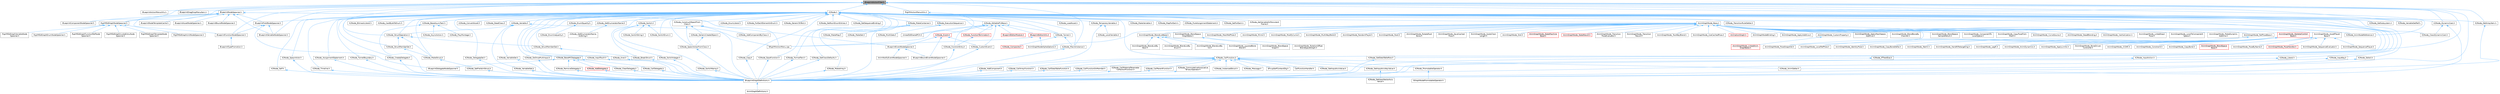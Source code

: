 digraph "BlueprintActionFilter.h"
{
 // INTERACTIVE_SVG=YES
 // LATEX_PDF_SIZE
  bgcolor="transparent";
  edge [fontname=Helvetica,fontsize=10,labelfontname=Helvetica,labelfontsize=10];
  node [fontname=Helvetica,fontsize=10,shape=box,height=0.2,width=0.4];
  Node1 [id="Node000001",label="BlueprintActionFilter.h",height=0.2,width=0.4,color="gray40", fillcolor="grey60", style="filled", fontcolor="black",tooltip=" "];
  Node1 -> Node2 [id="edge1_Node000001_Node000002",dir="back",color="steelblue1",style="solid",tooltip=" "];
  Node2 [id="Node000002",label="BlueprintActionMenuUtils.h",height=0.2,width=0.4,color="grey40", fillcolor="white", style="filled",URL="$d3/dad/BlueprintActionMenuUtils_8h.html",tooltip=" "];
  Node1 -> Node3 [id="edge2_Node000001_Node000003",dir="back",color="steelblue1",style="solid",tooltip=" "];
  Node3 [id="Node000003",label="BlueprintComponentNodeSpawner.h",height=0.2,width=0.4,color="grey40", fillcolor="white", style="filled",URL="$d2/d98/BlueprintComponentNodeSpawner_8h.html",tooltip=" "];
  Node1 -> Node4 [id="edge3_Node000001_Node000004",dir="back",color="steelblue1",style="solid",tooltip=" "];
  Node4 [id="Node000004",label="BlueprintDragDropMenuItem.h",height=0.2,width=0.4,color="grey40", fillcolor="white", style="filled",URL="$dc/deb/BlueprintDragDropMenuItem_8h.html",tooltip=" "];
  Node1 -> Node5 [id="edge4_Node000001_Node000005",dir="back",color="steelblue1",style="solid",tooltip=" "];
  Node5 [id="Node000005",label="BlueprintFunctionNodeSpawner.h",height=0.2,width=0.4,color="grey40", fillcolor="white", style="filled",URL="$d0/d59/BlueprintFunctionNodeSpawner_8h.html",tooltip=" "];
  Node5 -> Node6 [id="edge5_Node000005_Node000006",dir="back",color="steelblue1",style="solid",tooltip=" "];
  Node6 [id="Node000006",label="BlueprintTypePromotion.h",height=0.2,width=0.4,color="grey40", fillcolor="white", style="filled",URL="$d2/d23/BlueprintTypePromotion_8h.html",tooltip=" "];
  Node1 -> Node7 [id="edge6_Node000001_Node000007",dir="back",color="steelblue1",style="solid",tooltip=" "];
  Node7 [id="Node000007",label="BlueprintNodeSpawner.h",height=0.2,width=0.4,color="grey40", fillcolor="white", style="filled",URL="$d1/de9/BlueprintNodeSpawner_8h.html",tooltip=" "];
  Node7 -> Node8 [id="edge7_Node000007_Node000008",dir="back",color="steelblue1",style="solid",tooltip=" "];
  Node8 [id="Node000008",label="BlueprintAssetNodeSpawner.h",height=0.2,width=0.4,color="grey40", fillcolor="white", style="filled",URL="$d2/d56/BlueprintAssetNodeSpawner_8h.html",tooltip=" "];
  Node7 -> Node9 [id="edge8_Node000007_Node000009",dir="back",color="steelblue1",style="solid",tooltip=" "];
  Node9 [id="Node000009",label="BlueprintBoundNodeSpawner.h",height=0.2,width=0.4,color="grey40", fillcolor="white", style="filled",URL="$d4/da4/BlueprintBoundNodeSpawner_8h.html",tooltip=" "];
  Node7 -> Node3 [id="edge9_Node000007_Node000003",dir="back",color="steelblue1",style="solid",tooltip=" "];
  Node7 -> Node10 [id="edge10_Node000007_Node000010",dir="back",color="steelblue1",style="solid",tooltip=" "];
  Node10 [id="Node000010",label="BlueprintEventNodeSpawner.h",height=0.2,width=0.4,color="grey40", fillcolor="white", style="filled",URL="$d4/dd3/BlueprintEventNodeSpawner_8h.html",tooltip=" "];
  Node10 -> Node11 [id="edge11_Node000010_Node000011",dir="back",color="steelblue1",style="solid",tooltip=" "];
  Node11 [id="Node000011",label="AnimNotifyEventNodeSpawner.h",height=0.2,width=0.4,color="grey40", fillcolor="white", style="filled",URL="$d9/d16/AnimNotifyEventNodeSpawner_8h.html",tooltip=" "];
  Node10 -> Node12 [id="edge12_Node000010_Node000012",dir="back",color="steelblue1",style="solid",tooltip=" "];
  Node12 [id="Node000012",label="BlueprintBoundEventNodeSpawner.h",height=0.2,width=0.4,color="grey40", fillcolor="white", style="filled",URL="$dc/d31/BlueprintBoundEventNodeSpawner_8h.html",tooltip=" "];
  Node7 -> Node13 [id="edge13_Node000007_Node000013",dir="back",color="steelblue1",style="solid",tooltip=" "];
  Node13 [id="Node000013",label="BlueprintFieldNodeSpawner.h",height=0.2,width=0.4,color="grey40", fillcolor="white", style="filled",URL="$da/d70/BlueprintFieldNodeSpawner_8h.html",tooltip=" "];
  Node13 -> Node14 [id="edge14_Node000013_Node000014",dir="back",color="steelblue1",style="solid",tooltip=" "];
  Node14 [id="Node000014",label="BlueprintDelegateNodeSpawner.h",height=0.2,width=0.4,color="grey40", fillcolor="white", style="filled",URL="$dc/d16/BlueprintDelegateNodeSpawner_8h.html",tooltip=" "];
  Node13 -> Node5 [id="edge15_Node000013_Node000005",dir="back",color="steelblue1",style="solid",tooltip=" "];
  Node13 -> Node15 [id="edge16_Node000013_Node000015",dir="back",color="steelblue1",style="solid",tooltip=" "];
  Node15 [id="Node000015",label="BlueprintVariableNodeSpawner.h",height=0.2,width=0.4,color="grey40", fillcolor="white", style="filled",URL="$db/dba/BlueprintVariableNodeSpawner_8h.html",tooltip=" "];
  Node7 -> Node5 [id="edge17_Node000007_Node000005",dir="back",color="steelblue1",style="solid",tooltip=" "];
  Node7 -> Node16 [id="edge18_Node000007_Node000016",dir="back",color="steelblue1",style="solid",tooltip=" "];
  Node16 [id="Node000016",label="BlueprintNodeTemplateCache.h",height=0.2,width=0.4,color="grey40", fillcolor="white", style="filled",URL="$d7/d87/BlueprintNodeTemplateCache_8h.html",tooltip=" "];
  Node7 -> Node15 [id="edge19_Node000007_Node000015",dir="back",color="steelblue1",style="solid",tooltip=" "];
  Node7 -> Node17 [id="edge20_Node000007_Node000017",dir="back",color="steelblue1",style="solid",tooltip=" "];
  Node17 [id="Node000017",label="RigVMEdGraphNodeSpawner.h",height=0.2,width=0.4,color="grey40", fillcolor="white", style="filled",URL="$d4/d8b/RigVMEdGraphNodeSpawner_8h.html",tooltip=" "];
  Node17 -> Node18 [id="edge21_Node000017_Node000018",dir="back",color="steelblue1",style="solid",tooltip=" "];
  Node18 [id="Node000018",label="RigVMEdGraphEnumNodeSpawner.h",height=0.2,width=0.4,color="grey40", fillcolor="white", style="filled",URL="$d3/dfd/RigVMEdGraphEnumNodeSpawner_8h.html",tooltip=" "];
  Node17 -> Node19 [id="edge22_Node000017_Node000019",dir="back",color="steelblue1",style="solid",tooltip=" "];
  Node19 [id="Node000019",label="RigVMEdGraphFunctionRefNode\lSpawner.h",height=0.2,width=0.4,color="grey40", fillcolor="white", style="filled",URL="$d3/d16/RigVMEdGraphFunctionRefNodeSpawner_8h.html",tooltip=" "];
  Node17 -> Node20 [id="edge23_Node000017_Node000020",dir="back",color="steelblue1",style="solid",tooltip=" "];
  Node20 [id="Node000020",label="RigVMEdGraphInvokeEntryNode\lSpawner.h",height=0.2,width=0.4,color="grey40", fillcolor="white", style="filled",URL="$d9/de6/RigVMEdGraphInvokeEntryNodeSpawner_8h.html",tooltip=" "];
  Node17 -> Node21 [id="edge24_Node000017_Node000021",dir="back",color="steelblue1",style="solid",tooltip=" "];
  Node21 [id="Node000021",label="RigVMEdGraphTemplateNode\lSpawner.h",height=0.2,width=0.4,color="grey40", fillcolor="white", style="filled",URL="$d9/d6c/RigVMEdGraphTemplateNodeSpawner_8h.html",tooltip=" "];
  Node17 -> Node22 [id="edge25_Node000017_Node000022",dir="back",color="steelblue1",style="solid",tooltip=" "];
  Node22 [id="Node000022",label="RigVMEdGraphUnitNodeSpawner.h",height=0.2,width=0.4,color="grey40", fillcolor="white", style="filled",URL="$d3/d6b/RigVMEdGraphUnitNodeSpawner_8h.html",tooltip=" "];
  Node17 -> Node23 [id="edge26_Node000017_Node000023",dir="back",color="steelblue1",style="solid",tooltip=" "];
  Node23 [id="Node000023",label="RigVMEdGraphVariableNode\lSpawner.h",height=0.2,width=0.4,color="grey40", fillcolor="white", style="filled",URL="$d0/d83/RigVMEdGraphVariableNodeSpawner_8h.html",tooltip=" "];
  Node7 -> Node24 [id="edge27_Node000007_Node000024",dir="back",color="steelblue1",style="solid",tooltip=" "];
  Node24 [id="Node000024",label="SRigVMActionMenu.cpp",height=0.2,width=0.4,color="grey40", fillcolor="white", style="filled",URL="$dc/d4c/SRigVMActionMenu_8cpp.html",tooltip=" "];
  Node1 -> Node15 [id="edge28_Node000001_Node000015",dir="back",color="steelblue1",style="solid",tooltip=" "];
  Node1 -> Node25 [id="edge29_Node000001_Node000025",dir="back",color="steelblue1",style="solid",tooltip=" "];
  Node25 [id="Node000025",label="K2Node.h",height=0.2,width=0.4,color="grey40", fillcolor="white", style="filled",URL="$d5/d94/K2Node_8h.html",tooltip=" "];
  Node25 -> Node26 [id="edge30_Node000025_Node000026",dir="back",color="steelblue1",style="solid",tooltip=" "];
  Node26 [id="Node000026",label="AnimGraphNode_Base.h",height=0.2,width=0.4,color="grey40", fillcolor="white", style="filled",URL="$d0/dfb/AnimGraphNode__Base_8h.html",tooltip=" "];
  Node26 -> Node27 [id="edge31_Node000026_Node000027",dir="back",color="steelblue1",style="solid",tooltip=" "];
  Node27 [id="Node000027",label="AnimGraphNodeAlphaOptions.h",height=0.2,width=0.4,color="grey40", fillcolor="white", style="filled",URL="$d6/df6/AnimGraphNodeAlphaOptions_8h.html",tooltip=" "];
  Node26 -> Node28 [id="edge32_Node000026_Node000028",dir="back",color="steelblue1",style="solid",tooltip=" "];
  Node28 [id="Node000028",label="AnimGraphNodeBinding.h",height=0.2,width=0.4,color="grey40", fillcolor="white", style="filled",URL="$d6/d3b/AnimGraphNodeBinding_8h.html",tooltip=" "];
  Node26 -> Node29 [id="edge33_Node000026_Node000029",dir="back",color="steelblue1",style="solid",tooltip=" "];
  Node29 [id="Node000029",label="AnimGraphNode_ApplyAdditive.h",height=0.2,width=0.4,color="grey40", fillcolor="white", style="filled",URL="$da/d67/AnimGraphNode__ApplyAdditive_8h.html",tooltip=" "];
  Node26 -> Node30 [id="edge34_Node000026_Node000030",dir="back",color="steelblue1",style="solid",tooltip=" "];
  Node30 [id="Node000030",label="AnimGraphNode_ApplyMeshSpace\lAdditive.h",height=0.2,width=0.4,color="grey40", fillcolor="white", style="filled",URL="$dd/dc4/AnimGraphNode__ApplyMeshSpaceAdditive_8h.html",tooltip=" "];
  Node26 -> Node31 [id="edge35_Node000026_Node000031",dir="back",color="steelblue1",style="solid",tooltip=" "];
  Node31 [id="Node000031",label="AnimGraphNode_AssetPlayer\lBase.h",height=0.2,width=0.4,color="grey40", fillcolor="white", style="filled",URL="$d1/d4f/AnimGraphNode__AssetPlayerBase_8h.html",tooltip=" "];
  Node31 -> Node32 [id="edge36_Node000031_Node000032",dir="back",color="steelblue1",style="solid",tooltip=" "];
  Node32 [id="Node000032",label="AnimGraphNode_BlendSpace\lBase.h",height=0.2,width=0.4,color="red", fillcolor="#FFF0F0", style="filled",URL="$d7/d6d/AnimGraphNode__BlendSpaceBase_8h.html",tooltip=" "];
  Node31 -> Node37 [id="edge37_Node000031_Node000037",dir="back",color="steelblue1",style="solid",tooltip=" "];
  Node37 [id="Node000037",label="AnimGraphNode_PoseByName.h",height=0.2,width=0.4,color="grey40", fillcolor="white", style="filled",URL="$d7/d02/AnimGraphNode__PoseByName_8h.html",tooltip=" "];
  Node31 -> Node38 [id="edge38_Node000031_Node000038",dir="back",color="steelblue1",style="solid",tooltip=" "];
  Node38 [id="Node000038",label="AnimGraphNode_PoseHandler.h",height=0.2,width=0.4,color="red", fillcolor="#FFF0F0", style="filled",URL="$df/dfb/AnimGraphNode__PoseHandler_8h.html",tooltip=" "];
  Node31 -> Node41 [id="edge39_Node000031_Node000041",dir="back",color="steelblue1",style="solid",tooltip=" "];
  Node41 [id="Node000041",label="AnimGraphNode_SequenceEvaluator.h",height=0.2,width=0.4,color="grey40", fillcolor="white", style="filled",URL="$d1/d1c/AnimGraphNode__SequenceEvaluator_8h.html",tooltip=" "];
  Node31 -> Node42 [id="edge40_Node000031_Node000042",dir="back",color="steelblue1",style="solid",tooltip=" "];
  Node42 [id="Node000042",label="AnimGraphNode_SequencePlayer.h",height=0.2,width=0.4,color="grey40", fillcolor="white", style="filled",URL="$d2/d91/AnimGraphNode__SequencePlayer_8h.html",tooltip=" "];
  Node26 -> Node43 [id="edge41_Node000026_Node000043",dir="back",color="steelblue1",style="solid",tooltip=" "];
  Node43 [id="Node000043",label="AnimGraphNode_BlendBoneBy\lChannel.h",height=0.2,width=0.4,color="grey40", fillcolor="white", style="filled",URL="$de/da9/AnimGraphNode__BlendBoneByChannel_8h.html",tooltip=" "];
  Node26 -> Node44 [id="edge42_Node000026_Node000044",dir="back",color="steelblue1",style="solid",tooltip=" "];
  Node44 [id="Node000044",label="AnimGraphNode_BlendListBase.h",height=0.2,width=0.4,color="grey40", fillcolor="white", style="filled",URL="$d7/d20/AnimGraphNode__BlendListBase_8h.html",tooltip=" "];
  Node44 -> Node45 [id="edge43_Node000044_Node000045",dir="back",color="steelblue1",style="solid",tooltip=" "];
  Node45 [id="Node000045",label="AnimGraphNode_BlendListBy\lBool.h",height=0.2,width=0.4,color="grey40", fillcolor="white", style="filled",URL="$d9/d9d/AnimGraphNode__BlendListByBool_8h.html",tooltip=" "];
  Node44 -> Node46 [id="edge44_Node000044_Node000046",dir="back",color="steelblue1",style="solid",tooltip=" "];
  Node46 [id="Node000046",label="AnimGraphNode_BlendListBy\lEnum.h",height=0.2,width=0.4,color="grey40", fillcolor="white", style="filled",URL="$de/d60/AnimGraphNode__BlendListByEnum_8h.html",tooltip=" "];
  Node44 -> Node47 [id="edge45_Node000044_Node000047",dir="back",color="steelblue1",style="solid",tooltip=" "];
  Node47 [id="Node000047",label="AnimGraphNode_BlendListBy\lInt.h",height=0.2,width=0.4,color="grey40", fillcolor="white", style="filled",URL="$dc/df2/AnimGraphNode__BlendListByInt_8h.html",tooltip=" "];
  Node44 -> Node48 [id="edge46_Node000044_Node000048",dir="back",color="steelblue1",style="solid",tooltip=" "];
  Node48 [id="Node000048",label="AnimGraphNode_LayeredBone\lBlend.h",height=0.2,width=0.4,color="grey40", fillcolor="white", style="filled",URL="$d2/d01/AnimGraphNode__LayeredBoneBlend_8h.html",tooltip=" "];
  Node26 -> Node49 [id="edge47_Node000026_Node000049",dir="back",color="steelblue1",style="solid",tooltip=" "];
  Node49 [id="Node000049",label="AnimGraphNode_BlendSpace\lGraphBase.h",height=0.2,width=0.4,color="grey40", fillcolor="white", style="filled",URL="$d6/d44/AnimGraphNode__BlendSpaceGraphBase_8h.html",tooltip=" "];
  Node49 -> Node50 [id="edge48_Node000049_Node000050",dir="back",color="steelblue1",style="solid",tooltip=" "];
  Node50 [id="Node000050",label="AnimGraphNode_BlendSpace\lGraph.h",height=0.2,width=0.4,color="grey40", fillcolor="white", style="filled",URL="$d7/d81/AnimGraphNode__BlendSpaceGraph_8h.html",tooltip=" "];
  Node49 -> Node51 [id="edge49_Node000049_Node000051",dir="back",color="steelblue1",style="solid",tooltip=" "];
  Node51 [id="Node000051",label="AnimGraphNode_RotationOffset\lBlendSpaceGraph.h",height=0.2,width=0.4,color="grey40", fillcolor="white", style="filled",URL="$d0/d4c/AnimGraphNode__RotationOffsetBlendSpaceGraph_8h.html",tooltip=" "];
  Node26 -> Node52 [id="edge50_Node000026_Node000052",dir="back",color="steelblue1",style="solid",tooltip=" "];
  Node52 [id="Node000052",label="AnimGraphNode_BlendSpace\lSampleResult.h",height=0.2,width=0.4,color="grey40", fillcolor="white", style="filled",URL="$de/df8/AnimGraphNode__BlendSpaceSampleResult_8h.html",tooltip=" "];
  Node26 -> Node53 [id="edge51_Node000026_Node000053",dir="back",color="steelblue1",style="solid",tooltip=" "];
  Node53 [id="Node000053",label="AnimGraphNode_ComponentTo\lLocalSpace.h",height=0.2,width=0.4,color="grey40", fillcolor="white", style="filled",URL="$d1/d3f/AnimGraphNode__ComponentToLocalSpace_8h.html",tooltip=" "];
  Node26 -> Node54 [id="edge52_Node000026_Node000054",dir="back",color="steelblue1",style="solid",tooltip=" "];
  Node54 [id="Node000054",label="AnimGraphNode_CopyPoseFrom\lMesh.h",height=0.2,width=0.4,color="grey40", fillcolor="white", style="filled",URL="$d6/d71/AnimGraphNode__CopyPoseFromMesh_8h.html",tooltip=" "];
  Node26 -> Node55 [id="edge53_Node000026_Node000055",dir="back",color="steelblue1",style="solid",tooltip=" "];
  Node55 [id="Node000055",label="AnimGraphNode_CurveSource.h",height=0.2,width=0.4,color="grey40", fillcolor="white", style="filled",URL="$dc/de5/AnimGraphNode__CurveSource_8h.html",tooltip=" "];
  Node26 -> Node56 [id="edge54_Node000026_Node000056",dir="back",color="steelblue1",style="solid",tooltip=" "];
  Node56 [id="Node000056",label="AnimGraphNode_CustomProperty.h",height=0.2,width=0.4,color="grey40", fillcolor="white", style="filled",URL="$d8/d3f/AnimGraphNode__CustomProperty_8h.html",tooltip=" "];
  Node56 -> Node57 [id="edge55_Node000056_Node000057",dir="back",color="steelblue1",style="solid",tooltip=" "];
  Node57 [id="Node000057",label="AnimGraphNode_LinkedAnim\lGraphBase.h",height=0.2,width=0.4,color="red", fillcolor="#FFF0F0", style="filled",URL="$d5/de1/AnimGraphNode__LinkedAnimGraphBase_8h.html",tooltip=" "];
  Node26 -> Node60 [id="edge56_Node000026_Node000060",dir="back",color="steelblue1",style="solid",tooltip=" "];
  Node60 [id="Node000060",label="AnimGraphNode_DeadBlending.h",height=0.2,width=0.4,color="grey40", fillcolor="white", style="filled",URL="$d8/d73/AnimGraphNode__DeadBlending_8h.html",tooltip=" "];
  Node26 -> Node61 [id="edge57_Node000026_Node000061",dir="back",color="steelblue1",style="solid",tooltip=" "];
  Node61 [id="Node000061",label="AnimGraphNode_Inertialization.h",height=0.2,width=0.4,color="grey40", fillcolor="white", style="filled",URL="$d7/d66/AnimGraphNode__Inertialization_8h.html",tooltip=" "];
  Node26 -> Node62 [id="edge58_Node000026_Node000062",dir="back",color="steelblue1",style="solid",tooltip=" "];
  Node62 [id="Node000062",label="AnimGraphNode_LinkedInput\lPose.h",height=0.2,width=0.4,color="grey40", fillcolor="white", style="filled",URL="$d7/d8c/AnimGraphNode__LinkedInputPose_8h.html",tooltip=" "];
  Node26 -> Node63 [id="edge59_Node000026_Node000063",dir="back",color="steelblue1",style="solid",tooltip=" "];
  Node63 [id="Node000063",label="AnimGraphNode_LocalToComponent\lSpace.h",height=0.2,width=0.4,color="grey40", fillcolor="white", style="filled",URL="$d6/d01/AnimGraphNode__LocalToComponentSpace_8h.html",tooltip=" "];
  Node26 -> Node64 [id="edge60_Node000026_Node000064",dir="back",color="steelblue1",style="solid",tooltip=" "];
  Node64 [id="Node000064",label="AnimGraphNode_MakeDynamic\lAdditive.h",height=0.2,width=0.4,color="grey40", fillcolor="white", style="filled",URL="$d4/dc9/AnimGraphNode__MakeDynamicAdditive_8h.html",tooltip=" "];
  Node26 -> Node65 [id="edge61_Node000026_Node000065",dir="back",color="steelblue1",style="solid",tooltip=" "];
  Node65 [id="Node000065",label="AnimGraphNode_MeshRefPose.h",height=0.2,width=0.4,color="grey40", fillcolor="white", style="filled",URL="$d3/d58/AnimGraphNode__MeshRefPose_8h.html",tooltip=" "];
  Node26 -> Node66 [id="edge62_Node000026_Node000066",dir="back",color="steelblue1",style="solid",tooltip=" "];
  Node66 [id="Node000066",label="AnimGraphNode_Mirror.h",height=0.2,width=0.4,color="grey40", fillcolor="white", style="filled",URL="$de/d96/AnimGraphNode__Mirror_8h.html",tooltip=" "];
  Node26 -> Node67 [id="edge63_Node000026_Node000067",dir="back",color="steelblue1",style="solid",tooltip=" "];
  Node67 [id="Node000067",label="AnimGraphNode_ModifyCurve.h",height=0.2,width=0.4,color="grey40", fillcolor="white", style="filled",URL="$d5/d09/AnimGraphNode__ModifyCurve_8h.html",tooltip=" "];
  Node26 -> Node68 [id="edge64_Node000026_Node000068",dir="back",color="steelblue1",style="solid",tooltip=" "];
  Node68 [id="Node000068",label="AnimGraphNode_MultiWayBlend.h",height=0.2,width=0.4,color="grey40", fillcolor="white", style="filled",URL="$dd/dcb/AnimGraphNode__MultiWayBlend_8h.html",tooltip=" "];
  Node26 -> Node69 [id="edge65_Node000026_Node000069",dir="back",color="steelblue1",style="solid",tooltip=" "];
  Node69 [id="Node000069",label="AnimGraphNode_PoseSnapshot.h",height=0.2,width=0.4,color="grey40", fillcolor="white", style="filled",URL="$d1/d92/AnimGraphNode__PoseSnapshot_8h.html",tooltip=" "];
  Node26 -> Node70 [id="edge66_Node000026_Node000070",dir="back",color="steelblue1",style="solid",tooltip=" "];
  Node70 [id="Node000070",label="AnimGraphNode_RandomPlayer.h",height=0.2,width=0.4,color="grey40", fillcolor="white", style="filled",URL="$dc/d48/AnimGraphNode__RandomPlayer_8h.html",tooltip=" "];
  Node26 -> Node71 [id="edge67_Node000026_Node000071",dir="back",color="steelblue1",style="solid",tooltip=" "];
  Node71 [id="Node000071",label="AnimGraphNode_RefPoseBase.h",height=0.2,width=0.4,color="grey40", fillcolor="white", style="filled",URL="$d8/d34/AnimGraphNode__RefPoseBase_8h.html",tooltip=" "];
  Node71 -> Node72 [id="edge68_Node000071_Node000072",dir="back",color="steelblue1",style="solid",tooltip=" "];
  Node72 [id="Node000072",label="AnimGraphNode_IdentityPose.h",height=0.2,width=0.4,color="grey40", fillcolor="white", style="filled",URL="$d8/dac/AnimGraphNode__IdentityPose_8h.html",tooltip=" "];
  Node71 -> Node73 [id="edge69_Node000071_Node000073",dir="back",color="steelblue1",style="solid",tooltip=" "];
  Node73 [id="Node000073",label="AnimGraphNode_LocalRefPose.h",height=0.2,width=0.4,color="grey40", fillcolor="white", style="filled",URL="$df/d6f/AnimGraphNode__LocalRefPose_8h.html",tooltip=" "];
  Node71 -> Node69 [id="edge70_Node000071_Node000069",dir="back",color="steelblue1",style="solid",tooltip=" "];
  Node26 -> Node74 [id="edge71_Node000026_Node000074",dir="back",color="steelblue1",style="solid",tooltip=" "];
  Node74 [id="Node000074",label="AnimGraphNode_Root.h",height=0.2,width=0.4,color="grey40", fillcolor="white", style="filled",URL="$d2/d39/AnimGraphNode__Root_8h.html",tooltip=" "];
  Node26 -> Node75 [id="edge72_Node000026_Node000075",dir="back",color="steelblue1",style="solid",tooltip=" "];
  Node75 [id="Node000075",label="AnimGraphNode_RotateRoot\lBone.h",height=0.2,width=0.4,color="grey40", fillcolor="white", style="filled",URL="$d4/de0/AnimGraphNode__RotateRootBone_8h.html",tooltip=" "];
  Node26 -> Node76 [id="edge73_Node000026_Node000076",dir="back",color="steelblue1",style="solid",tooltip=" "];
  Node76 [id="Node000076",label="AnimGraphNode_SaveCached\lPose.h",height=0.2,width=0.4,color="grey40", fillcolor="white", style="filled",URL="$df/d5e/AnimGraphNode__SaveCachedPose_8h.html",tooltip=" "];
  Node26 -> Node77 [id="edge74_Node000026_Node000077",dir="back",color="steelblue1",style="solid",tooltip=" "];
  Node77 [id="Node000077",label="AnimGraphNode_ScaleChain\lLength.h",height=0.2,width=0.4,color="grey40", fillcolor="white", style="filled",URL="$d9/df8/AnimGraphNode__ScaleChainLength_8h.html",tooltip=" "];
  Node26 -> Node78 [id="edge75_Node000026_Node000078",dir="back",color="steelblue1",style="solid",tooltip=" "];
  Node78 [id="Node000078",label="AnimGraphNode_SkeletalControl\lBase.h",height=0.2,width=0.4,color="red", fillcolor="#FFF0F0", style="filled",URL="$d9/dff/AnimGraphNode__SkeletalControlBase_8h.html",tooltip=" "];
  Node78 -> Node79 [id="edge76_Node000078_Node000079",dir="back",color="steelblue1",style="solid",tooltip=" "];
  Node79 [id="Node000079",label="AnimGraphNode_AnimDynamics.h",height=0.2,width=0.4,color="grey40", fillcolor="white", style="filled",URL="$da/dc2/AnimGraphNode__AnimDynamics_8h.html",tooltip=" "];
  Node78 -> Node80 [id="edge77_Node000078_Node000080",dir="back",color="steelblue1",style="solid",tooltip=" "];
  Node80 [id="Node000080",label="AnimGraphNode_ApplyLimits.h",height=0.2,width=0.4,color="grey40", fillcolor="white", style="filled",URL="$dc/d36/AnimGraphNode__ApplyLimits_8h.html",tooltip=" "];
  Node78 -> Node81 [id="edge78_Node000078_Node000081",dir="back",color="steelblue1",style="solid",tooltip=" "];
  Node81 [id="Node000081",label="AnimGraphNode_BoneDriven\lController.h",height=0.2,width=0.4,color="grey40", fillcolor="white", style="filled",URL="$df/df3/AnimGraphNode__BoneDrivenController_8h.html",tooltip=" "];
  Node78 -> Node82 [id="edge79_Node000078_Node000082",dir="back",color="steelblue1",style="solid",tooltip=" "];
  Node82 [id="Node000082",label="AnimGraphNode_CCDIK.h",height=0.2,width=0.4,color="grey40", fillcolor="white", style="filled",URL="$df/d0d/AnimGraphNode__CCDIK_8h.html",tooltip=" "];
  Node78 -> Node83 [id="edge80_Node000078_Node000083",dir="back",color="steelblue1",style="solid",tooltip=" "];
  Node83 [id="Node000083",label="AnimGraphNode_Constraint.h",height=0.2,width=0.4,color="grey40", fillcolor="white", style="filled",URL="$d2/d98/AnimGraphNode__Constraint_8h.html",tooltip=" "];
  Node78 -> Node84 [id="edge81_Node000078_Node000084",dir="back",color="steelblue1",style="solid",tooltip=" "];
  Node84 [id="Node000084",label="AnimGraphNode_CopyBone.h",height=0.2,width=0.4,color="grey40", fillcolor="white", style="filled",URL="$dc/de6/AnimGraphNode__CopyBone_8h.html",tooltip=" "];
  Node78 -> Node85 [id="edge82_Node000078_Node000085",dir="back",color="steelblue1",style="solid",tooltip=" "];
  Node85 [id="Node000085",label="AnimGraphNode_CopyBoneDelta.h",height=0.2,width=0.4,color="grey40", fillcolor="white", style="filled",URL="$d8/d60/AnimGraphNode__CopyBoneDelta_8h.html",tooltip=" "];
  Node78 -> Node86 [id="edge83_Node000078_Node000086",dir="back",color="steelblue1",style="solid",tooltip=" "];
  Node86 [id="Node000086",label="AnimGraphNode_Fabrik.h",height=0.2,width=0.4,color="grey40", fillcolor="white", style="filled",URL="$d6/d79/AnimGraphNode__Fabrik_8h.html",tooltip=" "];
  Node78 -> Node87 [id="edge84_Node000078_Node000087",dir="back",color="steelblue1",style="solid",tooltip=" "];
  Node87 [id="Node000087",label="AnimGraphNode_HandIKRetargeting.h",height=0.2,width=0.4,color="grey40", fillcolor="white", style="filled",URL="$dd/dee/AnimGraphNode__HandIKRetargeting_8h.html",tooltip=" "];
  Node78 -> Node88 [id="edge85_Node000078_Node000088",dir="back",color="steelblue1",style="solid",tooltip=" "];
  Node88 [id="Node000088",label="AnimGraphNode_LegIK.h",height=0.2,width=0.4,color="grey40", fillcolor="white", style="filled",URL="$d3/d59/AnimGraphNode__LegIK_8h.html",tooltip=" "];
  Node26 -> Node103 [id="edge86_Node000026_Node000103",dir="back",color="steelblue1",style="solid",tooltip=" "];
  Node103 [id="Node000103",label="AnimGraphNode_Slot.h",height=0.2,width=0.4,color="grey40", fillcolor="white", style="filled",URL="$df/d63/AnimGraphNode__Slot_8h.html",tooltip=" "];
  Node26 -> Node104 [id="edge87_Node000026_Node000104",dir="back",color="steelblue1",style="solid",tooltip=" "];
  Node104 [id="Node000104",label="AnimGraphNode_StateMachine\lBase.h",height=0.2,width=0.4,color="red", fillcolor="#FFF0F0", style="filled",URL="$dc/d11/AnimGraphNode__StateMachineBase_8h.html",tooltip=" "];
  Node26 -> Node106 [id="edge88_Node000026_Node000106",dir="back",color="steelblue1",style="solid",tooltip=" "];
  Node106 [id="Node000106",label="AnimGraphNode_StateResult.h",height=0.2,width=0.4,color="red", fillcolor="#FFF0F0", style="filled",URL="$d3/d7e/AnimGraphNode__StateResult_8h.html",tooltip=" "];
  Node26 -> Node108 [id="edge89_Node000026_Node000108",dir="back",color="steelblue1",style="solid",tooltip=" "];
  Node108 [id="Node000108",label="AnimGraphNode_Transition\lPoseEvaluator.h",height=0.2,width=0.4,color="grey40", fillcolor="white", style="filled",URL="$d8/dec/AnimGraphNode__TransitionPoseEvaluator_8h.html",tooltip=" "];
  Node26 -> Node109 [id="edge90_Node000026_Node000109",dir="back",color="steelblue1",style="solid",tooltip=" "];
  Node109 [id="Node000109",label="AnimGraphNode_Transition\lResult.h",height=0.2,width=0.4,color="grey40", fillcolor="white", style="filled",URL="$d7/d74/AnimGraphNode__TransitionResult_8h.html",tooltip=" "];
  Node26 -> Node110 [id="edge91_Node000026_Node000110",dir="back",color="steelblue1",style="solid",tooltip=" "];
  Node110 [id="Node000110",label="AnimGraphNode_TwoWayBlend.h",height=0.2,width=0.4,color="grey40", fillcolor="white", style="filled",URL="$d0/df0/AnimGraphNode__TwoWayBlend_8h.html",tooltip=" "];
  Node26 -> Node111 [id="edge92_Node000026_Node000111",dir="back",color="steelblue1",style="solid",tooltip=" "];
  Node111 [id="Node000111",label="AnimGraphNode_UseCachedPose.h",height=0.2,width=0.4,color="grey40", fillcolor="white", style="filled",URL="$d8/d30/AnimGraphNode__UseCachedPose_8h.html",tooltip=" "];
  Node26 -> Node112 [id="edge93_Node000026_Node000112",dir="back",color="steelblue1",style="solid",tooltip=" "];
  Node112 [id="Node000112",label="AnimationGraph.h",height=0.2,width=0.4,color="red", fillcolor="#FFF0F0", style="filled",URL="$df/d2e/AnimationGraph_8h.html",tooltip=" "];
  Node26 -> Node117 [id="edge94_Node000026_Node000117",dir="back",color="steelblue1",style="solid",tooltip=" "];
  Node117 [id="Node000117",label="K2Node_AnimNodeReference.h",height=0.2,width=0.4,color="grey40", fillcolor="white", style="filled",URL="$d2/d81/K2Node__AnimNodeReference_8h.html",tooltip=" "];
  Node25 -> Node13 [id="edge95_Node000025_Node000013",dir="back",color="steelblue1",style="solid",tooltip=" "];
  Node25 -> Node117 [id="edge96_Node000025_Node000117",dir="back",color="steelblue1",style="solid",tooltip=" "];
  Node25 -> Node118 [id="edge97_Node000025_Node000118",dir="back",color="steelblue1",style="solid",tooltip=" "];
  Node118 [id="Node000118",label="K2Node_AssignmentStatement.h",height=0.2,width=0.4,color="grey40", fillcolor="white", style="filled",URL="$d1/d32/K2Node__AssignmentStatement_8h.html",tooltip=" "];
  Node118 -> Node119 [id="edge98_Node000118_Node000119",dir="back",color="steelblue1",style="solid",tooltip=" "];
  Node119 [id="Node000119",label="BlueprintGraphDefinitions.h",height=0.2,width=0.4,color="grey40", fillcolor="white", style="filled",URL="$d7/d5e/BlueprintGraphDefinitions_8h.html",tooltip=" "];
  Node119 -> Node120 [id="edge99_Node000119_Node000120",dir="back",color="steelblue1",style="solid",tooltip=" "];
  Node120 [id="Node000120",label="AnimGraphDefinitions.h",height=0.2,width=0.4,color="grey40", fillcolor="white", style="filled",URL="$d9/d78/AnimGraphDefinitions_8h.html",tooltip=" "];
  Node25 -> Node121 [id="edge100_Node000025_Node000121",dir="back",color="steelblue1",style="solid",tooltip=" "];
  Node121 [id="Node000121",label="K2Node_BaseAsyncTask.h",height=0.2,width=0.4,color="grey40", fillcolor="white", style="filled",URL="$d5/db7/K2Node__BaseAsyncTask_8h.html",tooltip=" "];
  Node121 -> Node119 [id="edge101_Node000121_Node000119",dir="back",color="steelblue1",style="solid",tooltip=" "];
  Node121 -> Node122 [id="edge102_Node000121_Node000122",dir="back",color="steelblue1",style="solid",tooltip=" "];
  Node122 [id="Node000122",label="K2Node_AsyncAction.h",height=0.2,width=0.4,color="grey40", fillcolor="white", style="filled",URL="$df/d26/K2Node__AsyncAction_8h.html",tooltip=" "];
  Node121 -> Node123 [id="edge103_Node000121_Node000123",dir="back",color="steelblue1",style="solid",tooltip=" "];
  Node123 [id="Node000123",label="K2Node_PlayMontage.h",height=0.2,width=0.4,color="grey40", fillcolor="white", style="filled",URL="$d6/d6a/K2Node__PlayMontage_8h.html",tooltip=" "];
  Node25 -> Node124 [id="edge104_Node000025_Node000124",dir="back",color="steelblue1",style="solid",tooltip=" "];
  Node124 [id="Node000124",label="K2Node_BaseMCDelegate.h",height=0.2,width=0.4,color="grey40", fillcolor="white", style="filled",URL="$dd/d9b/K2Node__BaseMCDelegate_8h.html",tooltip=" "];
  Node124 -> Node14 [id="edge105_Node000124_Node000014",dir="back",color="steelblue1",style="solid",tooltip=" "];
  Node124 -> Node125 [id="edge106_Node000124_Node000125",dir="back",color="steelblue1",style="solid",tooltip=" "];
  Node125 [id="Node000125",label="K2Node_AddDelegate.h",height=0.2,width=0.4,color="red", fillcolor="#FFF0F0", style="filled",URL="$d5/dc7/K2Node__AddDelegate_8h.html",tooltip=" "];
  Node125 -> Node119 [id="edge107_Node000125_Node000119",dir="back",color="steelblue1",style="solid",tooltip=" "];
  Node124 -> Node127 [id="edge108_Node000124_Node000127",dir="back",color="steelblue1",style="solid",tooltip=" "];
  Node127 [id="Node000127",label="K2Node_CallDelegate.h",height=0.2,width=0.4,color="grey40", fillcolor="white", style="filled",URL="$db/de6/K2Node__CallDelegate_8h.html",tooltip=" "];
  Node127 -> Node119 [id="edge109_Node000127_Node000119",dir="back",color="steelblue1",style="solid",tooltip=" "];
  Node124 -> Node128 [id="edge110_Node000124_Node000128",dir="back",color="steelblue1",style="solid",tooltip=" "];
  Node128 [id="Node000128",label="K2Node_ClearDelegate.h",height=0.2,width=0.4,color="grey40", fillcolor="white", style="filled",URL="$dd/d78/K2Node__ClearDelegate_8h.html",tooltip=" "];
  Node128 -> Node119 [id="edge111_Node000128_Node000119",dir="back",color="steelblue1",style="solid",tooltip=" "];
  Node124 -> Node129 [id="edge112_Node000124_Node000129",dir="back",color="steelblue1",style="solid",tooltip=" "];
  Node129 [id="Node000129",label="K2Node_RemoveDelegate.h",height=0.2,width=0.4,color="grey40", fillcolor="white", style="filled",URL="$dd/d54/K2Node__RemoveDelegate_8h.html",tooltip=" "];
  Node129 -> Node119 [id="edge113_Node000129_Node000119",dir="back",color="steelblue1",style="solid",tooltip=" "];
  Node25 -> Node130 [id="edge114_Node000025_Node000130",dir="back",color="steelblue1",style="solid",tooltip=" "];
  Node130 [id="Node000130",label="K2Node_BitmaskLiteral.h",height=0.2,width=0.4,color="grey40", fillcolor="white", style="filled",URL="$dc/de6/K2Node__BitmaskLiteral_8h.html",tooltip=" "];
  Node25 -> Node131 [id="edge115_Node000025_Node000131",dir="back",color="steelblue1",style="solid",tooltip=" "];
  Node131 [id="Node000131",label="K2Node_BreakStruct.h",height=0.2,width=0.4,color="grey40", fillcolor="white", style="filled",URL="$df/d93/K2Node__BreakStruct_8h.html",tooltip=" "];
  Node131 -> Node119 [id="edge116_Node000131_Node000119",dir="back",color="steelblue1",style="solid",tooltip=" "];
  Node25 -> Node132 [id="edge117_Node000025_Node000132",dir="back",color="steelblue1",style="solid",tooltip=" "];
  Node132 [id="Node000132",label="K2Node_CallFunction.h",height=0.2,width=0.4,color="grey40", fillcolor="white", style="filled",URL="$d5/d5f/K2Node__CallFunction_8h.html",tooltip=" "];
  Node132 -> Node133 [id="edge118_Node000132_Node000133",dir="back",color="steelblue1",style="solid",tooltip=" "];
  Node133 [id="Node000133",label="CallFunctionHandler.h",height=0.2,width=0.4,color="grey40", fillcolor="white", style="filled",URL="$d3/d6d/CallFunctionHandler_8h.html",tooltip=" "];
  Node132 -> Node134 [id="edge119_Node000132_Node000134",dir="back",color="steelblue1",style="solid",tooltip=" "];
  Node134 [id="Node000134",label="K2Node_AddComponent.h",height=0.2,width=0.4,color="grey40", fillcolor="white", style="filled",URL="$d9/dc9/K2Node__AddComponent_8h.html",tooltip=" "];
  Node134 -> Node119 [id="edge120_Node000134_Node000119",dir="back",color="steelblue1",style="solid",tooltip=" "];
  Node132 -> Node135 [id="edge121_Node000132_Node000135",dir="back",color="steelblue1",style="solid",tooltip=" "];
  Node135 [id="Node000135",label="K2Node_AnimGetter.h",height=0.2,width=0.4,color="grey40", fillcolor="white", style="filled",URL="$dc/d9a/K2Node__AnimGetter_8h.html",tooltip=" "];
  Node132 -> Node136 [id="edge122_Node000132_Node000136",dir="back",color="steelblue1",style="solid",tooltip=" "];
  Node136 [id="Node000136",label="K2Node_CallArrayFunction.h",height=0.2,width=0.4,color="grey40", fillcolor="white", style="filled",URL="$d7/d2f/K2Node__CallArrayFunction_8h.html",tooltip=" "];
  Node136 -> Node119 [id="edge123_Node000136_Node000119",dir="back",color="steelblue1",style="solid",tooltip=" "];
  Node132 -> Node137 [id="edge124_Node000132_Node000137",dir="back",color="steelblue1",style="solid",tooltip=" "];
  Node137 [id="Node000137",label="K2Node_CallDataTableFunction.h",height=0.2,width=0.4,color="grey40", fillcolor="white", style="filled",URL="$df/dc4/K2Node__CallDataTableFunction_8h.html",tooltip=" "];
  Node137 -> Node119 [id="edge125_Node000137_Node000119",dir="back",color="steelblue1",style="solid",tooltip=" "];
  Node132 -> Node138 [id="edge126_Node000132_Node000138",dir="back",color="steelblue1",style="solid",tooltip=" "];
  Node138 [id="Node000138",label="K2Node_CallFunctionOnMember.h",height=0.2,width=0.4,color="grey40", fillcolor="white", style="filled",URL="$d8/d2f/K2Node__CallFunctionOnMember_8h.html",tooltip=" "];
  Node138 -> Node119 [id="edge127_Node000138_Node000119",dir="back",color="steelblue1",style="solid",tooltip=" "];
  Node132 -> Node139 [id="edge128_Node000132_Node000139",dir="back",color="steelblue1",style="solid",tooltip=" "];
  Node139 [id="Node000139",label="K2Node_CallMaterialParameter\lCollectionFunction.h",height=0.2,width=0.4,color="grey40", fillcolor="white", style="filled",URL="$d5/dd2/K2Node__CallMaterialParameterCollectionFunction_8h.html",tooltip=" "];
  Node139 -> Node119 [id="edge129_Node000139_Node000119",dir="back",color="steelblue1",style="solid",tooltip=" "];
  Node132 -> Node140 [id="edge130_Node000132_Node000140",dir="back",color="steelblue1",style="solid",tooltip=" "];
  Node140 [id="Node000140",label="K2Node_CallParentFunction.h",height=0.2,width=0.4,color="grey40", fillcolor="white", style="filled",URL="$df/d77/K2Node__CallParentFunction_8h.html",tooltip=" "];
  Node140 -> Node119 [id="edge131_Node000140_Node000119",dir="back",color="steelblue1",style="solid",tooltip=" "];
  Node132 -> Node141 [id="edge132_Node000132_Node000141",dir="back",color="steelblue1",style="solid",tooltip=" "];
  Node141 [id="Node000141",label="K2Node_CommutativeAssociative\lBinaryOperator.h",height=0.2,width=0.4,color="grey40", fillcolor="white", style="filled",URL="$da/d85/K2Node__CommutativeAssociativeBinaryOperator_8h.html",tooltip=" "];
  Node141 -> Node119 [id="edge133_Node000141_Node000119",dir="back",color="steelblue1",style="solid",tooltip=" "];
  Node132 -> Node142 [id="edge134_Node000132_Node000142",dir="back",color="steelblue1",style="solid",tooltip=" "];
  Node142 [id="Node000142",label="K2Node_GetInputAxisKeyValue.h",height=0.2,width=0.4,color="grey40", fillcolor="white", style="filled",URL="$d3/d5c/K2Node__GetInputAxisKeyValue_8h.html",tooltip=" "];
  Node142 -> Node143 [id="edge135_Node000142_Node000143",dir="back",color="steelblue1",style="solid",tooltip=" "];
  Node143 [id="Node000143",label="K2Node_GetInputVectorAxis\lValue.h",height=0.2,width=0.4,color="grey40", fillcolor="white", style="filled",URL="$da/dd9/K2Node__GetInputVectorAxisValue_8h.html",tooltip=" "];
  Node132 -> Node144 [id="edge136_Node000132_Node000144",dir="back",color="steelblue1",style="solid",tooltip=" "];
  Node144 [id="Node000144",label="K2Node_GetInputAxisValue.h",height=0.2,width=0.4,color="grey40", fillcolor="white", style="filled",URL="$db/d9b/K2Node__GetInputAxisValue_8h.html",tooltip=" "];
  Node132 -> Node145 [id="edge137_Node000132_Node000145",dir="back",color="steelblue1",style="solid",tooltip=" "];
  Node145 [id="Node000145",label="K2Node_InstancedStruct.h",height=0.2,width=0.4,color="grey40", fillcolor="white", style="filled",URL="$dd/d8a/K2Node__InstancedStruct_8h.html",tooltip=" "];
  Node132 -> Node146 [id="edge138_Node000132_Node000146",dir="back",color="steelblue1",style="solid",tooltip=" "];
  Node146 [id="Node000146",label="K2Node_Message.h",height=0.2,width=0.4,color="grey40", fillcolor="white", style="filled",URL="$d3/deb/K2Node__Message_8h.html",tooltip=" "];
  Node132 -> Node147 [id="edge139_Node000132_Node000147",dir="back",color="steelblue1",style="solid",tooltip=" "];
  Node147 [id="Node000147",label="K2Node_PromotableOperator.h",height=0.2,width=0.4,color="grey40", fillcolor="white", style="filled",URL="$db/d96/K2Node__PromotableOperator_8h.html",tooltip=" "];
  Node147 -> Node148 [id="edge140_Node000147_Node000148",dir="back",color="steelblue1",style="solid",tooltip=" "];
  Node148 [id="Node000148",label="SGraphNodePromotableOperator.h",height=0.2,width=0.4,color="grey40", fillcolor="white", style="filled",URL="$d6/d38/SGraphNodePromotableOperator_8h.html",tooltip=" "];
  Node132 -> Node149 [id="edge141_Node000132_Node000149",dir="back",color="steelblue1",style="solid",tooltip=" "];
  Node149 [id="Node000149",label="SFixupSelfContextDlg.h",height=0.2,width=0.4,color="grey40", fillcolor="white", style="filled",URL="$d5/da4/SFixupSelfContextDlg_8h.html",tooltip=" "];
  Node25 -> Node150 [id="edge142_Node000025_Node000150",dir="back",color="steelblue1",style="solid",tooltip=" "];
  Node150 [id="Node000150",label="K2Node_CastByteToEnum.h",height=0.2,width=0.4,color="grey40", fillcolor="white", style="filled",URL="$d7/dcf/K2Node__CastByteToEnum_8h.html",tooltip=" "];
  Node25 -> Node151 [id="edge143_Node000025_Node000151",dir="back",color="steelblue1",style="solid",tooltip=" "];
  Node151 [id="Node000151",label="K2Node_ClassDynamicCast.h",height=0.2,width=0.4,color="grey40", fillcolor="white", style="filled",URL="$d1/d23/K2Node__ClassDynamicCast_8h.html",tooltip=" "];
  Node25 -> Node152 [id="edge144_Node000025_Node000152",dir="back",color="steelblue1",style="solid",tooltip=" "];
  Node152 [id="Node000152",label="K2Node_ConstructObjectFrom\lClass.h",height=0.2,width=0.4,color="grey40", fillcolor="white", style="filled",URL="$d6/de4/K2Node__ConstructObjectFromClass_8h.html",tooltip=" "];
  Node152 -> Node119 [id="edge145_Node000152_Node000119",dir="back",color="steelblue1",style="solid",tooltip=" "];
  Node152 -> Node153 [id="edge146_Node000152_Node000153",dir="back",color="steelblue1",style="solid",tooltip=" "];
  Node153 [id="Node000153",label="K2Node_AddComponentByClass.h",height=0.2,width=0.4,color="grey40", fillcolor="white", style="filled",URL="$df/de1/K2Node__AddComponentByClass_8h.html",tooltip=" "];
  Node152 -> Node154 [id="edge147_Node000152_Node000154",dir="back",color="steelblue1",style="solid",tooltip=" "];
  Node154 [id="Node000154",label="K2Node_GenericCreateObject.h",height=0.2,width=0.4,color="grey40", fillcolor="white", style="filled",URL="$d7/d9f/K2Node__GenericCreateObject_8h.html",tooltip=" "];
  Node154 -> Node155 [id="edge148_Node000154_Node000155",dir="back",color="steelblue1",style="solid",tooltip=" "];
  Node155 [id="Node000155",label="K2Node_SpawnActorFromClass.h",height=0.2,width=0.4,color="grey40", fillcolor="white", style="filled",URL="$dc/d71/K2Node__SpawnActorFromClass_8h.html",tooltip=" "];
  Node155 -> Node119 [id="edge149_Node000155_Node000119",dir="back",color="steelblue1",style="solid",tooltip=" "];
  Node152 -> Node155 [id="edge150_Node000152_Node000155",dir="back",color="steelblue1",style="solid",tooltip=" "];
  Node25 -> Node156 [id="edge151_Node000025_Node000156",dir="back",color="steelblue1",style="solid",tooltip=" "];
  Node156 [id="Node000156",label="K2Node_ConvertAsset.h",height=0.2,width=0.4,color="grey40", fillcolor="white", style="filled",URL="$d0/da7/K2Node__ConvertAsset_8h.html",tooltip=" "];
  Node25 -> Node157 [id="edge152_Node000025_Node000157",dir="back",color="steelblue1",style="solid",tooltip=" "];
  Node157 [id="Node000157",label="K2Node_Copy.h",height=0.2,width=0.4,color="grey40", fillcolor="white", style="filled",URL="$d5/dce/K2Node__Copy_8h.html",tooltip=" "];
  Node157 -> Node119 [id="edge153_Node000157_Node000119",dir="back",color="steelblue1",style="solid",tooltip=" "];
  Node25 -> Node158 [id="edge154_Node000025_Node000158",dir="back",color="steelblue1",style="solid",tooltip=" "];
  Node158 [id="Node000158",label="K2Node_CreateDelegate.h",height=0.2,width=0.4,color="grey40", fillcolor="white", style="filled",URL="$d2/d7e/K2Node__CreateDelegate_8h.html",tooltip=" "];
  Node158 -> Node119 [id="edge155_Node000158_Node000119",dir="back",color="steelblue1",style="solid",tooltip=" "];
  Node25 -> Node159 [id="edge156_Node000025_Node000159",dir="back",color="steelblue1",style="solid",tooltip=" "];
  Node159 [id="Node000159",label="K2Node_DeadClass.h",height=0.2,width=0.4,color="grey40", fillcolor="white", style="filled",URL="$df/d0c/K2Node__DeadClass_8h.html",tooltip=" "];
  Node25 -> Node160 [id="edge157_Node000025_Node000160",dir="back",color="steelblue1",style="solid",tooltip=" "];
  Node160 [id="Node000160",label="K2Node_DelegateSet.h",height=0.2,width=0.4,color="grey40", fillcolor="white", style="filled",URL="$d0/d7b/K2Node__DelegateSet_8h.html",tooltip=" "];
  Node160 -> Node119 [id="edge158_Node000160_Node000119",dir="back",color="steelblue1",style="solid",tooltip=" "];
  Node25 -> Node161 [id="edge159_Node000025_Node000161",dir="back",color="steelblue1",style="solid",tooltip=" "];
  Node161 [id="Node000161",label="K2Node_DoOnceMultiInput.h",height=0.2,width=0.4,color="grey40", fillcolor="white", style="filled",URL="$d8/db3/K2Node__DoOnceMultiInput_8h.html",tooltip=" "];
  Node161 -> Node119 [id="edge160_Node000161_Node000119",dir="back",color="steelblue1",style="solid",tooltip=" "];
  Node25 -> Node162 [id="edge161_Node000025_Node000162",dir="back",color="steelblue1",style="solid",tooltip=" "];
  Node162 [id="Node000162",label="K2Node_DynamicCast.h",height=0.2,width=0.4,color="grey40", fillcolor="white", style="filled",URL="$dc/d1c/K2Node__DynamicCast_8h.html",tooltip=" "];
  Node162 -> Node119 [id="edge162_Node000162_Node000119",dir="back",color="steelblue1",style="solid",tooltip=" "];
  Node162 -> Node151 [id="edge163_Node000162_Node000151",dir="back",color="steelblue1",style="solid",tooltip=" "];
  Node25 -> Node163 [id="edge164_Node000025_Node000163",dir="back",color="steelblue1",style="solid",tooltip=" "];
  Node163 [id="Node000163",label="K2Node_EaseFunction.h",height=0.2,width=0.4,color="grey40", fillcolor="white", style="filled",URL="$d7/db4/K2Node__EaseFunction_8h.html",tooltip=" "];
  Node163 -> Node119 [id="edge165_Node000163_Node000119",dir="back",color="steelblue1",style="solid",tooltip=" "];
  Node25 -> Node164 [id="edge166_Node000025_Node000164",dir="back",color="steelblue1",style="solid",tooltip=" "];
  Node164 [id="Node000164",label="K2Node_EditablePinBase.h",height=0.2,width=0.4,color="grey40", fillcolor="white", style="filled",URL="$dd/d63/K2Node__EditablePinBase_8h.html",tooltip=" "];
  Node164 -> Node165 [id="edge167_Node000164_Node000165",dir="back",color="steelblue1",style="solid",tooltip=" "];
  Node165 [id="Node000165",label="BlueprintEditorModule.h",height=0.2,width=0.4,color="red", fillcolor="#FFF0F0", style="filled",URL="$df/d39/BlueprintEditorModule_8h.html",tooltip=" "];
  Node164 -> Node178 [id="edge168_Node000164_Node000178",dir="back",color="steelblue1",style="solid",tooltip=" "];
  Node178 [id="Node000178",label="BlueprintEditorUtils.h",height=0.2,width=0.4,color="red", fillcolor="#FFF0F0", style="filled",URL="$d7/d3d/BlueprintEditorUtils_8h.html",tooltip=" "];
  Node178 -> Node27 [id="edge169_Node000178_Node000027",dir="back",color="steelblue1",style="solid",tooltip=" "];
  Node178 -> Node24 [id="edge170_Node000178_Node000024",dir="back",color="steelblue1",style="solid",tooltip=" "];
  Node164 -> Node180 [id="edge171_Node000164_Node000180",dir="back",color="steelblue1",style="solid",tooltip=" "];
  Node180 [id="Node000180",label="K2Node_CustomEvent.h",height=0.2,width=0.4,color="grey40", fillcolor="white", style="filled",URL="$d1/d06/K2Node__CustomEvent_8h.html",tooltip=" "];
  Node180 -> Node119 [id="edge172_Node000180_Node000119",dir="back",color="steelblue1",style="solid",tooltip=" "];
  Node164 -> Node181 [id="edge173_Node000164_Node000181",dir="back",color="steelblue1",style="solid",tooltip=" "];
  Node181 [id="Node000181",label="K2Node_Event.h",height=0.2,width=0.4,color="red", fillcolor="#FFF0F0", style="filled",URL="$dd/d9e/K2Node__Event_8h.html",tooltip=" "];
  Node181 -> Node12 [id="edge174_Node000181_Node000012",dir="back",color="steelblue1",style="solid",tooltip=" "];
  Node181 -> Node10 [id="edge175_Node000181_Node000010",dir="back",color="steelblue1",style="solid",tooltip=" "];
  Node181 -> Node180 [id="edge176_Node000181_Node000180",dir="back",color="steelblue1",style="solid",tooltip=" "];
  Node164 -> Node192 [id="edge177_Node000164_Node000192",dir="back",color="steelblue1",style="solid",tooltip=" "];
  Node192 [id="Node000192",label="K2Node_FunctionEntry.h",height=0.2,width=0.4,color="grey40", fillcolor="white", style="filled",URL="$d8/d11/K2Node__FunctionEntry_8h.html",tooltip=" "];
  Node192 -> Node119 [id="edge178_Node000192_Node000119",dir="back",color="steelblue1",style="solid",tooltip=" "];
  Node164 -> Node193 [id="edge179_Node000164_Node000193",dir="back",color="steelblue1",style="solid",tooltip=" "];
  Node193 [id="Node000193",label="K2Node_FunctionTerminator.h",height=0.2,width=0.4,color="red", fillcolor="#FFF0F0", style="filled",URL="$df/d4a/K2Node__FunctionTerminator_8h.html",tooltip=" "];
  Node193 -> Node192 [id="edge180_Node000193_Node000192",dir="back",color="steelblue1",style="solid",tooltip=" "];
  Node164 -> Node195 [id="edge181_Node000164_Node000195",dir="back",color="steelblue1",style="solid",tooltip=" "];
  Node195 [id="Node000195",label="K2Node_Tunnel.h",height=0.2,width=0.4,color="grey40", fillcolor="white", style="filled",URL="$d2/d04/K2Node__Tunnel_8h.html",tooltip=" "];
  Node195 -> Node196 [id="edge182_Node000195_Node000196",dir="back",color="steelblue1",style="solid",tooltip=" "];
  Node196 [id="Node000196",label="K2Node_Composite.h",height=0.2,width=0.4,color="red", fillcolor="#FFF0F0", style="filled",URL="$d9/d9a/K2Node__Composite_8h.html",tooltip=" "];
  Node195 -> Node198 [id="edge183_Node000195_Node000198",dir="back",color="steelblue1",style="solid",tooltip=" "];
  Node198 [id="Node000198",label="K2Node_MacroInstance.h",height=0.2,width=0.4,color="grey40", fillcolor="white", style="filled",URL="$d1/d45/K2Node__MacroInstance_8h.html",tooltip=" "];
  Node198 -> Node119 [id="edge184_Node000198_Node000119",dir="back",color="steelblue1",style="solid",tooltip=" "];
  Node164 -> Node199 [id="edge185_Node000164_Node000199",dir="back",color="steelblue1",style="solid",tooltip=" "];
  Node199 [id="Node000199",label="UnrealEdSharedPCH.h",height=0.2,width=0.4,color="grey40", fillcolor="white", style="filled",URL="$d1/de6/UnrealEdSharedPCH_8h.html",tooltip=" "];
  Node25 -> Node200 [id="edge186_Node000025_Node000200",dir="back",color="steelblue1",style="solid",tooltip=" "];
  Node200 [id="Node000200",label="K2Node_EnumEquality.h",height=0.2,width=0.4,color="grey40", fillcolor="white", style="filled",URL="$d4/d88/K2Node__EnumEquality_8h.html",tooltip=" "];
  Node200 -> Node201 [id="edge187_Node000200_Node000201",dir="back",color="steelblue1",style="solid",tooltip=" "];
  Node201 [id="Node000201",label="K2Node_EnumInequality.h",height=0.2,width=0.4,color="grey40", fillcolor="white", style="filled",URL="$d7/d5f/K2Node__EnumInequality_8h.html",tooltip=" "];
  Node25 -> Node202 [id="edge188_Node000025_Node000202",dir="back",color="steelblue1",style="solid",tooltip=" "];
  Node202 [id="Node000202",label="K2Node_EnumLiteral.h",height=0.2,width=0.4,color="grey40", fillcolor="white", style="filled",URL="$d3/d1c/K2Node__EnumLiteral_8h.html",tooltip=" "];
  Node25 -> Node203 [id="edge189_Node000025_Node000203",dir="back",color="steelblue1",style="solid",tooltip=" "];
  Node203 [id="Node000203",label="K2Node_ExecutionSequence.h",height=0.2,width=0.4,color="grey40", fillcolor="white", style="filled",URL="$da/d97/K2Node__ExecutionSequence_8h.html",tooltip=" "];
  Node203 -> Node119 [id="edge190_Node000203_Node000119",dir="back",color="steelblue1",style="solid",tooltip=" "];
  Node203 -> Node204 [id="edge191_Node000203_Node000204",dir="back",color="steelblue1",style="solid",tooltip=" "];
  Node204 [id="Node000204",label="K2Node_MultiGate.h",height=0.2,width=0.4,color="grey40", fillcolor="white", style="filled",URL="$d6/da1/K2Node__MultiGate_8h.html",tooltip=" "];
  Node25 -> Node205 [id="edge192_Node000025_Node000205",dir="back",color="steelblue1",style="solid",tooltip=" "];
  Node205 [id="Node000205",label="K2Node_ForEachElementInEnum.h",height=0.2,width=0.4,color="grey40", fillcolor="white", style="filled",URL="$d2/d15/K2Node__ForEachElementInEnum_8h.html",tooltip=" "];
  Node25 -> Node206 [id="edge193_Node000025_Node000206",dir="back",color="steelblue1",style="solid",tooltip=" "];
  Node206 [id="Node000206",label="K2Node_FormatText.h",height=0.2,width=0.4,color="grey40", fillcolor="white", style="filled",URL="$d0/d94/K2Node__FormatText_8h.html",tooltip=" "];
  Node206 -> Node119 [id="edge194_Node000206_Node000119",dir="back",color="steelblue1",style="solid",tooltip=" "];
  Node25 -> Node207 [id="edge195_Node000025_Node000207",dir="back",color="steelblue1",style="solid",tooltip=" "];
  Node207 [id="Node000207",label="K2Node_GenericToText.h",height=0.2,width=0.4,color="grey40", fillcolor="white", style="filled",URL="$d7/dc1/K2Node__GenericToText_8h.html",tooltip=" "];
  Node25 -> Node208 [id="edge196_Node000025_Node000208",dir="back",color="steelblue1",style="solid",tooltip=" "];
  Node208 [id="Node000208",label="K2Node_GetArrayItem.h",height=0.2,width=0.4,color="grey40", fillcolor="white", style="filled",URL="$df/db6/K2Node__GetArrayItem_8h.html",tooltip=" "];
  Node208 -> Node119 [id="edge197_Node000208_Node000119",dir="back",color="steelblue1",style="solid",tooltip=" "];
  Node25 -> Node209 [id="edge198_Node000025_Node000209",dir="back",color="steelblue1",style="solid",tooltip=" "];
  Node209 [id="Node000209",label="K2Node_GetClassDefaults.h",height=0.2,width=0.4,color="grey40", fillcolor="white", style="filled",URL="$d8/d5e/K2Node__GetClassDefaults_8h.html",tooltip=" "];
  Node209 -> Node119 [id="edge199_Node000209_Node000119",dir="back",color="steelblue1",style="solid",tooltip=" "];
  Node25 -> Node210 [id="edge200_Node000025_Node000210",dir="back",color="steelblue1",style="solid",tooltip=" "];
  Node210 [id="Node000210",label="K2Node_GetDataTableRow.h",height=0.2,width=0.4,color="grey40", fillcolor="white", style="filled",URL="$d5/d7f/K2Node__GetDataTableRow_8h.html",tooltip=" "];
  Node210 -> Node119 [id="edge201_Node000210_Node000119",dir="back",color="steelblue1",style="solid",tooltip=" "];
  Node25 -> Node211 [id="edge202_Node000025_Node000211",dir="back",color="steelblue1",style="solid",tooltip=" "];
  Node211 [id="Node000211",label="K2Node_GetEnumeratorName.h",height=0.2,width=0.4,color="grey40", fillcolor="white", style="filled",URL="$d1/d1f/K2Node__GetEnumeratorName_8h.html",tooltip=" "];
  Node211 -> Node212 [id="edge203_Node000211_Node000212",dir="back",color="steelblue1",style="solid",tooltip=" "];
  Node212 [id="Node000212",label="K2Node_GetEnumeratorName\lAsString.h",height=0.2,width=0.4,color="grey40", fillcolor="white", style="filled",URL="$d8/d77/K2Node__GetEnumeratorNameAsString_8h.html",tooltip=" "];
  Node25 -> Node213 [id="edge204_Node000025_Node000213",dir="back",color="steelblue1",style="solid",tooltip=" "];
  Node213 [id="Node000213",label="K2Node_GetNumEnumEntries.h",height=0.2,width=0.4,color="grey40", fillcolor="white", style="filled",URL="$d6/d60/K2Node__GetNumEnumEntries_8h.html",tooltip=" "];
  Node25 -> Node214 [id="edge205_Node000025_Node000214",dir="back",color="steelblue1",style="solid",tooltip=" "];
  Node214 [id="Node000214",label="K2Node_GetSequenceBinding.h",height=0.2,width=0.4,color="grey40", fillcolor="white", style="filled",URL="$dc/d62/K2Node__GetSequenceBinding_8h.html",tooltip=" "];
  Node25 -> Node215 [id="edge206_Node000025_Node000215",dir="back",color="steelblue1",style="solid",tooltip=" "];
  Node215 [id="Node000215",label="K2Node_GetSubsystem.h",height=0.2,width=0.4,color="grey40", fillcolor="white", style="filled",URL="$d6/d44/K2Node__GetSubsystem_8h.html",tooltip=" "];
  Node25 -> Node216 [id="edge207_Node000025_Node000216",dir="back",color="steelblue1",style="solid",tooltip=" "];
  Node216 [id="Node000216",label="K2Node_IfThenElse.h",height=0.2,width=0.4,color="grey40", fillcolor="white", style="filled",URL="$d7/d43/K2Node__IfThenElse_8h.html",tooltip=" "];
  Node216 -> Node119 [id="edge208_Node000216_Node000119",dir="back",color="steelblue1",style="solid",tooltip=" "];
  Node25 -> Node217 [id="edge209_Node000025_Node000217",dir="back",color="steelblue1",style="solid",tooltip=" "];
  Node217 [id="Node000217",label="K2Node_InputAction.h",height=0.2,width=0.4,color="grey40", fillcolor="white", style="filled",URL="$d7/d16/K2Node__InputAction_8h.html",tooltip=" "];
  Node217 -> Node119 [id="edge210_Node000217_Node000119",dir="back",color="steelblue1",style="solid",tooltip=" "];
  Node25 -> Node218 [id="edge211_Node000025_Node000218",dir="back",color="steelblue1",style="solid",tooltip=" "];
  Node218 [id="Node000218",label="K2Node_InputKey.h",height=0.2,width=0.4,color="grey40", fillcolor="white", style="filled",URL="$d2/dd5/K2Node__InputKey_8h.html",tooltip=" "];
  Node218 -> Node119 [id="edge212_Node000218_Node000119",dir="back",color="steelblue1",style="solid",tooltip=" "];
  Node25 -> Node219 [id="edge213_Node000025_Node000219",dir="back",color="steelblue1",style="solid",tooltip=" "];
  Node219 [id="Node000219",label="K2Node_InputTouch.h",height=0.2,width=0.4,color="grey40", fillcolor="white", style="filled",URL="$d4/d0f/K2Node__InputTouch_8h.html",tooltip=" "];
  Node219 -> Node119 [id="edge214_Node000219_Node000119",dir="back",color="steelblue1",style="solid",tooltip=" "];
  Node25 -> Node220 [id="edge215_Node000025_Node000220",dir="back",color="steelblue1",style="solid",tooltip=" "];
  Node220 [id="Node000220",label="K2Node_Knot.h",height=0.2,width=0.4,color="grey40", fillcolor="white", style="filled",URL="$d2/dfd/K2Node__Knot_8h.html",tooltip=" "];
  Node220 -> Node119 [id="edge216_Node000220_Node000119",dir="back",color="steelblue1",style="solid",tooltip=" "];
  Node25 -> Node221 [id="edge217_Node000025_Node000221",dir="back",color="steelblue1",style="solid",tooltip=" "];
  Node221 [id="Node000221",label="K2Node_Literal.h",height=0.2,width=0.4,color="grey40", fillcolor="white", style="filled",URL="$da/d6c/K2Node__Literal_8h.html",tooltip=" "];
  Node221 -> Node119 [id="edge218_Node000221_Node000119",dir="back",color="steelblue1",style="solid",tooltip=" "];
  Node25 -> Node222 [id="edge219_Node000025_Node000222",dir="back",color="steelblue1",style="solid",tooltip=" "];
  Node222 [id="Node000222",label="K2Node_LoadAsset.h",height=0.2,width=0.4,color="grey40", fillcolor="white", style="filled",URL="$db/d4b/K2Node__LoadAsset_8h.html",tooltip=" "];
  Node25 -> Node198 [id="edge220_Node000025_Node000198",dir="back",color="steelblue1",style="solid",tooltip=" "];
  Node25 -> Node223 [id="edge221_Node000025_Node000223",dir="back",color="steelblue1",style="solid",tooltip=" "];
  Node223 [id="Node000223",label="K2Node_MakeContainer.h",height=0.2,width=0.4,color="grey40", fillcolor="white", style="filled",URL="$d8/de7/K2Node__MakeContainer_8h.html",tooltip=" "];
  Node223 -> Node224 [id="edge222_Node000223_Node000224",dir="back",color="steelblue1",style="solid",tooltip=" "];
  Node224 [id="Node000224",label="K2Node_MakeArray.h",height=0.2,width=0.4,color="grey40", fillcolor="white", style="filled",URL="$d6/d49/K2Node__MakeArray_8h.html",tooltip=" "];
  Node224 -> Node119 [id="edge223_Node000224_Node000119",dir="back",color="steelblue1",style="solid",tooltip=" "];
  Node223 -> Node225 [id="edge224_Node000223_Node000225",dir="back",color="steelblue1",style="solid",tooltip=" "];
  Node225 [id="Node000225",label="K2Node_MakeMap.h",height=0.2,width=0.4,color="grey40", fillcolor="white", style="filled",URL="$d5/d88/K2Node__MakeMap_8h.html",tooltip=" "];
  Node223 -> Node226 [id="edge225_Node000223_Node000226",dir="back",color="steelblue1",style="solid",tooltip=" "];
  Node226 [id="Node000226",label="K2Node_MakeSet.h",height=0.2,width=0.4,color="grey40", fillcolor="white", style="filled",URL="$d3/da8/K2Node__MakeSet_8h.html",tooltip=" "];
  Node25 -> Node227 [id="edge226_Node000025_Node000227",dir="back",color="steelblue1",style="solid",tooltip=" "];
  Node227 [id="Node000227",label="K2Node_MakeStruct.h",height=0.2,width=0.4,color="grey40", fillcolor="white", style="filled",URL="$de/de5/K2Node__MakeStruct_8h.html",tooltip=" "];
  Node227 -> Node228 [id="edge227_Node000227_Node000228",dir="back",color="steelblue1",style="solid",tooltip=" "];
  Node228 [id="Node000228",label="K2Node_SetFieldsInStruct.h",height=0.2,width=0.4,color="grey40", fillcolor="white", style="filled",URL="$d0/d0c/K2Node__SetFieldsInStruct_8h.html",tooltip=" "];
  Node228 -> Node119 [id="edge228_Node000228_Node000119",dir="back",color="steelblue1",style="solid",tooltip=" "];
  Node25 -> Node229 [id="edge229_Node000025_Node000229",dir="back",color="steelblue1",style="solid",tooltip=" "];
  Node229 [id="Node000229",label="K2Node_MakeVariable.h",height=0.2,width=0.4,color="grey40", fillcolor="white", style="filled",URL="$df/df3/K2Node__MakeVariable_8h.html",tooltip=" "];
  Node25 -> Node230 [id="edge230_Node000025_Node000230",dir="back",color="steelblue1",style="solid",tooltip=" "];
  Node230 [id="Node000230",label="K2Node_MapForEach.h",height=0.2,width=0.4,color="grey40", fillcolor="white", style="filled",URL="$da/d7a/K2Node__MapForEach_8h.html",tooltip=" "];
  Node25 -> Node231 [id="edge231_Node000025_Node000231",dir="back",color="steelblue1",style="solid",tooltip=" "];
  Node231 [id="Node000231",label="K2Node_PureAssignmentStatement.h",height=0.2,width=0.4,color="grey40", fillcolor="white", style="filled",URL="$dc/dda/K2Node__PureAssignmentStatement_8h.html",tooltip=" "];
  Node25 -> Node232 [id="edge232_Node000025_Node000232",dir="back",color="steelblue1",style="solid",tooltip=" "];
  Node232 [id="Node000232",label="K2Node_Select.h",height=0.2,width=0.4,color="grey40", fillcolor="white", style="filled",URL="$d2/de5/K2Node__Select_8h.html",tooltip=" "];
  Node232 -> Node119 [id="edge233_Node000232_Node000119",dir="back",color="steelblue1",style="solid",tooltip=" "];
  Node25 -> Node233 [id="edge234_Node000025_Node000233",dir="back",color="steelblue1",style="solid",tooltip=" "];
  Node233 [id="Node000233",label="K2Node_Self.h",height=0.2,width=0.4,color="grey40", fillcolor="white", style="filled",URL="$d3/d27/K2Node__Self_8h.html",tooltip=" "];
  Node233 -> Node119 [id="edge235_Node000233_Node000119",dir="back",color="steelblue1",style="solid",tooltip=" "];
  Node25 -> Node234 [id="edge236_Node000025_Node000234",dir="back",color="steelblue1",style="solid",tooltip=" "];
  Node234 [id="Node000234",label="K2Node_SetForEach.h",height=0.2,width=0.4,color="grey40", fillcolor="white", style="filled",URL="$d7/dbd/K2Node__SetForEach_8h.html",tooltip=" "];
  Node25 -> Node235 [id="edge237_Node000025_Node000235",dir="back",color="steelblue1",style="solid",tooltip=" "];
  Node235 [id="Node000235",label="K2Node_SetVariableOnPersistent\lFrame.h",height=0.2,width=0.4,color="grey40", fillcolor="white", style="filled",URL="$db/de9/K2Node__SetVariableOnPersistentFrame_8h.html",tooltip=" "];
  Node25 -> Node236 [id="edge238_Node000025_Node000236",dir="back",color="steelblue1",style="solid",tooltip=" "];
  Node236 [id="Node000236",label="K2Node_SpawnActor.h",height=0.2,width=0.4,color="grey40", fillcolor="white", style="filled",URL="$df/dd1/K2Node__SpawnActor_8h.html",tooltip=" "];
  Node236 -> Node119 [id="edge239_Node000236_Node000119",dir="back",color="steelblue1",style="solid",tooltip=" "];
  Node25 -> Node155 [id="edge240_Node000025_Node000155",dir="back",color="steelblue1",style="solid",tooltip=" "];
  Node25 -> Node237 [id="edge241_Node000025_Node000237",dir="back",color="steelblue1",style="solid",tooltip=" "];
  Node237 [id="Node000237",label="K2Node_StructMemberGet.h",height=0.2,width=0.4,color="grey40", fillcolor="white", style="filled",URL="$d3/d37/K2Node__StructMemberGet_8h.html",tooltip=" "];
  Node237 -> Node131 [id="edge242_Node000237_Node000131",dir="back",color="steelblue1",style="solid",tooltip=" "];
  Node25 -> Node238 [id="edge243_Node000025_Node000238",dir="back",color="steelblue1",style="solid",tooltip=" "];
  Node238 [id="Node000238",label="K2Node_StructMemberSet.h",height=0.2,width=0.4,color="grey40", fillcolor="white", style="filled",URL="$df/d40/K2Node__StructMemberSet_8h.html",tooltip=" "];
  Node238 -> Node227 [id="edge244_Node000238_Node000227",dir="back",color="steelblue1",style="solid",tooltip=" "];
  Node25 -> Node239 [id="edge245_Node000025_Node000239",dir="back",color="steelblue1",style="solid",tooltip=" "];
  Node239 [id="Node000239",label="K2Node_StructOperation.h",height=0.2,width=0.4,color="grey40", fillcolor="white", style="filled",URL="$d1/d1c/K2Node__StructOperation_8h.html",tooltip=" "];
  Node239 -> Node227 [id="edge246_Node000239_Node000227",dir="back",color="steelblue1",style="solid",tooltip=" "];
  Node239 -> Node237 [id="edge247_Node000239_Node000237",dir="back",color="steelblue1",style="solid",tooltip=" "];
  Node239 -> Node238 [id="edge248_Node000239_Node000238",dir="back",color="steelblue1",style="solid",tooltip=" "];
  Node25 -> Node240 [id="edge249_Node000025_Node000240",dir="back",color="steelblue1",style="solid",tooltip=" "];
  Node240 [id="Node000240",label="K2Node_Switch.h",height=0.2,width=0.4,color="grey40", fillcolor="white", style="filled",URL="$dc/d1a/K2Node__Switch_8h.html",tooltip=" "];
  Node240 -> Node241 [id="edge250_Node000240_Node000241",dir="back",color="steelblue1",style="solid",tooltip=" "];
  Node241 [id="Node000241",label="K2Node_SwitchEnum.h",height=0.2,width=0.4,color="grey40", fillcolor="white", style="filled",URL="$d1/df5/K2Node__SwitchEnum_8h.html",tooltip=" "];
  Node240 -> Node242 [id="edge251_Node000240_Node000242",dir="back",color="steelblue1",style="solid",tooltip=" "];
  Node242 [id="Node000242",label="K2Node_SwitchInteger.h",height=0.2,width=0.4,color="grey40", fillcolor="white", style="filled",URL="$d4/d66/K2Node__SwitchInteger_8h.html",tooltip=" "];
  Node242 -> Node119 [id="edge252_Node000242_Node000119",dir="back",color="steelblue1",style="solid",tooltip=" "];
  Node240 -> Node243 [id="edge253_Node000240_Node000243",dir="back",color="steelblue1",style="solid",tooltip=" "];
  Node243 [id="Node000243",label="K2Node_SwitchName.h",height=0.2,width=0.4,color="grey40", fillcolor="white", style="filled",URL="$d9/df7/K2Node__SwitchName_8h.html",tooltip=" "];
  Node243 -> Node119 [id="edge254_Node000243_Node000119",dir="back",color="steelblue1",style="solid",tooltip=" "];
  Node240 -> Node244 [id="edge255_Node000240_Node000244",dir="back",color="steelblue1",style="solid",tooltip=" "];
  Node244 [id="Node000244",label="K2Node_SwitchString.h",height=0.2,width=0.4,color="grey40", fillcolor="white", style="filled",URL="$da/da6/K2Node__SwitchString_8h.html",tooltip=" "];
  Node25 -> Node241 [id="edge256_Node000025_Node000241",dir="back",color="steelblue1",style="solid",tooltip=" "];
  Node25 -> Node245 [id="edge257_Node000025_Node000245",dir="back",color="steelblue1",style="solid",tooltip=" "];
  Node245 [id="Node000245",label="K2Node_TemporaryVariable.h",height=0.2,width=0.4,color="grey40", fillcolor="white", style="filled",URL="$d1/d6a/K2Node__TemporaryVariable_8h.html",tooltip=" "];
  Node245 -> Node119 [id="edge258_Node000245_Node000119",dir="back",color="steelblue1",style="solid",tooltip=" "];
  Node245 -> Node246 [id="edge259_Node000245_Node000246",dir="back",color="steelblue1",style="solid",tooltip=" "];
  Node246 [id="Node000246",label="K2Node_LocalVariable.h",height=0.2,width=0.4,color="grey40", fillcolor="white", style="filled",URL="$d4/d4f/K2Node__LocalVariable_8h.html",tooltip=" "];
  Node25 -> Node247 [id="edge260_Node000025_Node000247",dir="back",color="steelblue1",style="solid",tooltip=" "];
  Node247 [id="Node000247",label="K2Node_Timeline.h",height=0.2,width=0.4,color="grey40", fillcolor="white", style="filled",URL="$dd/dd4/K2Node__Timeline_8h.html",tooltip=" "];
  Node247 -> Node119 [id="edge261_Node000247_Node000119",dir="back",color="steelblue1",style="solid",tooltip=" "];
  Node25 -> Node248 [id="edge262_Node000025_Node000248",dir="back",color="steelblue1",style="solid",tooltip=" "];
  Node248 [id="Node000248",label="K2Node_TransitionRuleGetter.h",height=0.2,width=0.4,color="grey40", fillcolor="white", style="filled",URL="$da/d0d/K2Node__TransitionRuleGetter_8h.html",tooltip=" "];
  Node25 -> Node195 [id="edge263_Node000025_Node000195",dir="back",color="steelblue1",style="solid",tooltip=" "];
  Node25 -> Node249 [id="edge264_Node000025_Node000249",dir="back",color="steelblue1",style="solid",tooltip=" "];
  Node249 [id="Node000249",label="K2Node_TunnelBoundary.h",height=0.2,width=0.4,color="grey40", fillcolor="white", style="filled",URL="$d3/d2f/K2Node__TunnelBoundary_8h.html",tooltip=" "];
  Node249 -> Node119 [id="edge265_Node000249_Node000119",dir="back",color="steelblue1",style="solid",tooltip=" "];
  Node25 -> Node250 [id="edge266_Node000025_Node000250",dir="back",color="steelblue1",style="solid",tooltip=" "];
  Node250 [id="Node000250",label="K2Node_Variable.h",height=0.2,width=0.4,color="grey40", fillcolor="white", style="filled",URL="$d7/dbe/K2Node__Variable_8h.html",tooltip=" "];
  Node250 -> Node239 [id="edge267_Node000250_Node000239",dir="back",color="steelblue1",style="solid",tooltip=" "];
  Node250 -> Node251 [id="edge268_Node000250_Node000251",dir="back",color="steelblue1",style="solid",tooltip=" "];
  Node251 [id="Node000251",label="K2Node_VariableGet.h",height=0.2,width=0.4,color="grey40", fillcolor="white", style="filled",URL="$d3/de0/K2Node__VariableGet_8h.html",tooltip=" "];
  Node251 -> Node119 [id="edge269_Node000251_Node000119",dir="back",color="steelblue1",style="solid",tooltip=" "];
  Node250 -> Node252 [id="edge270_Node000250_Node000252",dir="back",color="steelblue1",style="solid",tooltip=" "];
  Node252 [id="Node000252",label="K2Node_VariableSet.h",height=0.2,width=0.4,color="grey40", fillcolor="white", style="filled",URL="$d9/d54/K2Node__VariableSet_8h.html",tooltip=" "];
  Node252 -> Node119 [id="edge271_Node000252_Node000119",dir="back",color="steelblue1",style="solid",tooltip=" "];
  Node250 -> Node24 [id="edge272_Node000250_Node000024",dir="back",color="steelblue1",style="solid",tooltip=" "];
  Node25 -> Node253 [id="edge273_Node000025_Node000253",dir="back",color="steelblue1",style="solid",tooltip=" "];
  Node253 [id="Node000253",label="K2Node_VariableSetRef.h",height=0.2,width=0.4,color="grey40", fillcolor="white", style="filled",URL="$dc/de5/K2Node__VariableSetRef_8h.html",tooltip=" "];
  Node25 -> Node199 [id="edge274_Node000025_Node000199",dir="back",color="steelblue1",style="solid",tooltip=" "];
  Node1 -> Node135 [id="edge275_Node000001_Node000135",dir="back",color="steelblue1",style="solid",tooltip=" "];
  Node1 -> Node117 [id="edge276_Node000001_Node000117",dir="back",color="steelblue1",style="solid",tooltip=" "];
  Node1 -> Node132 [id="edge277_Node000001_Node000132",dir="back",color="steelblue1",style="solid",tooltip=" "];
  Node1 -> Node162 [id="edge278_Node000001_Node000162",dir="back",color="steelblue1",style="solid",tooltip=" "];
  Node1 -> Node208 [id="edge279_Node000001_Node000208",dir="back",color="steelblue1",style="solid",tooltip=" "];
  Node1 -> Node215 [id="edge280_Node000001_Node000215",dir="back",color="steelblue1",style="solid",tooltip=" "];
  Node1 -> Node198 [id="edge281_Node000001_Node000198",dir="back",color="steelblue1",style="solid",tooltip=" "];
  Node1 -> Node239 [id="edge282_Node000001_Node000239",dir="back",color="steelblue1",style="solid",tooltip=" "];
  Node1 -> Node253 [id="edge283_Node000001_Node000253",dir="back",color="steelblue1",style="solid",tooltip=" "];
  Node1 -> Node254 [id="edge284_Node000001_Node000254",dir="back",color="steelblue1",style="solid",tooltip=" "];
  Node254 [id="Node000254",label="RigVMActionMenuUtils.h",height=0.2,width=0.4,color="grey40", fillcolor="white", style="filled",URL="$dd/d72/RigVMActionMenuUtils_8h.html",tooltip=" "];
  Node254 -> Node24 [id="edge285_Node000254_Node000024",dir="back",color="steelblue1",style="solid",tooltip=" "];
  Node1 -> Node17 [id="edge286_Node000001_Node000017",dir="back",color="steelblue1",style="solid",tooltip=" "];
}
